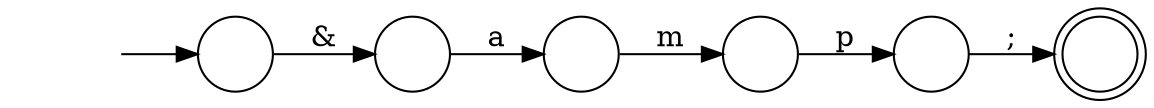 digraph Automaton {
  rankdir = LR;
  0 [shape=circle,label=""];
  0 -> 4 [label="m"]
  1 [shape=doublecircle,label=""];
  2 [shape=circle,label=""];
  initial [shape=plaintext,label=""];
  initial -> 2
  2 -> 5 [label="&"]
  3 [shape=circle,label=""];
  3 -> 1 [label=";"]
  4 [shape=circle,label=""];
  4 -> 3 [label="p"]
  5 [shape=circle,label=""];
  5 -> 0 [label="a"]
}
